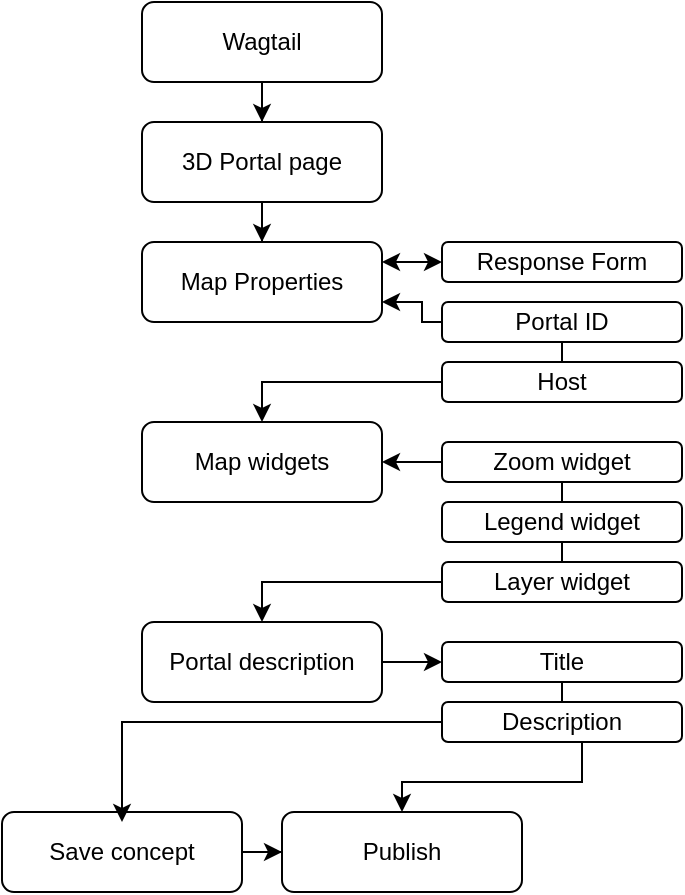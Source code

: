 <mxfile version="24.2.2" type="github">
  <diagram id="C5RBs43oDa-KdzZeNtuy" name="Page-1">
    <mxGraphModel dx="445" dy="548" grid="1" gridSize="10" guides="1" tooltips="1" connect="1" arrows="1" fold="1" page="1" pageScale="1" pageWidth="827" pageHeight="1169" math="0" shadow="0">
      <root>
        <mxCell id="WIyWlLk6GJQsqaUBKTNV-0" />
        <mxCell id="WIyWlLk6GJQsqaUBKTNV-1" parent="WIyWlLk6GJQsqaUBKTNV-0" />
        <mxCell id="PL27ZLF-FzFJ4OKqtE4w-22" style="edgeStyle=orthogonalEdgeStyle;rounded=0;orthogonalLoop=1;jettySize=auto;html=1;entryX=0.5;entryY=0;entryDx=0;entryDy=0;" edge="1" parent="WIyWlLk6GJQsqaUBKTNV-1" source="WIyWlLk6GJQsqaUBKTNV-3" target="PBCL4VLVau04cQTr8EXl-0">
          <mxGeometry relative="1" as="geometry" />
        </mxCell>
        <mxCell id="WIyWlLk6GJQsqaUBKTNV-3" value="Wagtail" style="rounded=1;whiteSpace=wrap;html=1;fontSize=12;glass=0;strokeWidth=1;shadow=0;" parent="WIyWlLk6GJQsqaUBKTNV-1" vertex="1">
          <mxGeometry x="160" y="160" width="120" height="40" as="geometry" />
        </mxCell>
        <mxCell id="PL27ZLF-FzFJ4OKqtE4w-21" style="edgeStyle=orthogonalEdgeStyle;rounded=0;orthogonalLoop=1;jettySize=auto;html=1;entryX=0.5;entryY=0;entryDx=0;entryDy=0;" edge="1" parent="WIyWlLk6GJQsqaUBKTNV-1" source="PBCL4VLVau04cQTr8EXl-0" target="PBCL4VLVau04cQTr8EXl-2">
          <mxGeometry relative="1" as="geometry" />
        </mxCell>
        <mxCell id="PBCL4VLVau04cQTr8EXl-0" value="3D Portal page" style="rounded=1;whiteSpace=wrap;html=1;fontSize=12;glass=0;strokeWidth=1;shadow=0;" parent="WIyWlLk6GJQsqaUBKTNV-1" vertex="1">
          <mxGeometry x="160" y="220" width="120" height="40" as="geometry" />
        </mxCell>
        <mxCell id="PBCL4VLVau04cQTr8EXl-19" style="edgeStyle=orthogonalEdgeStyle;rounded=0;orthogonalLoop=1;jettySize=auto;html=1;entryX=0;entryY=0.5;entryDx=0;entryDy=0;exitX=1;exitY=0.25;exitDx=0;exitDy=0;startArrow=classic;startFill=1;" parent="WIyWlLk6GJQsqaUBKTNV-1" source="PBCL4VLVau04cQTr8EXl-2" target="PBCL4VLVau04cQTr8EXl-6" edge="1">
          <mxGeometry relative="1" as="geometry" />
        </mxCell>
        <mxCell id="PBCL4VLVau04cQTr8EXl-20" style="edgeStyle=orthogonalEdgeStyle;rounded=0;orthogonalLoop=1;jettySize=auto;html=1;exitX=1;exitY=0.75;exitDx=0;exitDy=0;startArrow=classic;startFill=1;endArrow=none;endFill=0;" parent="WIyWlLk6GJQsqaUBKTNV-1" source="PBCL4VLVau04cQTr8EXl-2" target="PBCL4VLVau04cQTr8EXl-4" edge="1">
          <mxGeometry relative="1" as="geometry" />
        </mxCell>
        <mxCell id="PBCL4VLVau04cQTr8EXl-2" value="Map Properties" style="rounded=1;whiteSpace=wrap;html=1;fontSize=12;glass=0;strokeWidth=1;shadow=0;" parent="WIyWlLk6GJQsqaUBKTNV-1" vertex="1">
          <mxGeometry x="160" y="280" width="120" height="40" as="geometry" />
        </mxCell>
        <mxCell id="PBCL4VLVau04cQTr8EXl-17" style="edgeStyle=orthogonalEdgeStyle;rounded=0;orthogonalLoop=1;jettySize=auto;html=1;entryX=0;entryY=0.5;entryDx=0;entryDy=0;endArrow=none;endFill=0;startArrow=classic;startFill=1;" parent="WIyWlLk6GJQsqaUBKTNV-1" source="PBCL4VLVau04cQTr8EXl-3" target="PBCL4VLVau04cQTr8EXl-13" edge="1">
          <mxGeometry relative="1" as="geometry" />
        </mxCell>
        <mxCell id="PBCL4VLVau04cQTr8EXl-3" value="Map widgets" style="rounded=1;whiteSpace=wrap;html=1;fontSize=12;glass=0;strokeWidth=1;shadow=0;" parent="WIyWlLk6GJQsqaUBKTNV-1" vertex="1">
          <mxGeometry x="160" y="370" width="120" height="40" as="geometry" />
        </mxCell>
        <mxCell id="PBCL4VLVau04cQTr8EXl-22" style="edgeStyle=orthogonalEdgeStyle;rounded=0;orthogonalLoop=1;jettySize=auto;html=1;entryX=0.5;entryY=0;entryDx=0;entryDy=0;endArrow=none;endFill=0;" parent="WIyWlLk6GJQsqaUBKTNV-1" source="PBCL4VLVau04cQTr8EXl-4" target="PBCL4VLVau04cQTr8EXl-5" edge="1">
          <mxGeometry relative="1" as="geometry" />
        </mxCell>
        <mxCell id="PBCL4VLVau04cQTr8EXl-4" value="Portal ID" style="rounded=1;whiteSpace=wrap;html=1;fontSize=12;glass=0;strokeWidth=1;shadow=0;" parent="WIyWlLk6GJQsqaUBKTNV-1" vertex="1">
          <mxGeometry x="310" y="310" width="120" height="20" as="geometry" />
        </mxCell>
        <mxCell id="PBCL4VLVau04cQTr8EXl-11" style="edgeStyle=orthogonalEdgeStyle;rounded=0;orthogonalLoop=1;jettySize=auto;html=1;entryX=0.5;entryY=0;entryDx=0;entryDy=0;" parent="WIyWlLk6GJQsqaUBKTNV-1" source="PBCL4VLVau04cQTr8EXl-5" target="PBCL4VLVau04cQTr8EXl-3" edge="1">
          <mxGeometry relative="1" as="geometry" />
        </mxCell>
        <mxCell id="PBCL4VLVau04cQTr8EXl-5" value="Host" style="rounded=1;whiteSpace=wrap;html=1;fontSize=12;glass=0;strokeWidth=1;shadow=0;" parent="WIyWlLk6GJQsqaUBKTNV-1" vertex="1">
          <mxGeometry x="310" y="340" width="120" height="20" as="geometry" />
        </mxCell>
        <mxCell id="PBCL4VLVau04cQTr8EXl-6" value="Response Form" style="rounded=1;whiteSpace=wrap;html=1;fontSize=12;glass=0;strokeWidth=1;shadow=0;" parent="WIyWlLk6GJQsqaUBKTNV-1" vertex="1">
          <mxGeometry x="310" y="280" width="120" height="20" as="geometry" />
        </mxCell>
        <mxCell id="PL27ZLF-FzFJ4OKqtE4w-2" value="" style="edgeStyle=orthogonalEdgeStyle;rounded=0;orthogonalLoop=1;jettySize=auto;html=1;endArrow=none;endFill=0;" edge="1" parent="WIyWlLk6GJQsqaUBKTNV-1" source="PBCL4VLVau04cQTr8EXl-12" target="PBCL4VLVau04cQTr8EXl-14">
          <mxGeometry relative="1" as="geometry" />
        </mxCell>
        <mxCell id="PBCL4VLVau04cQTr8EXl-12" value="Legend widget" style="rounded=1;whiteSpace=wrap;html=1;fontSize=12;glass=0;strokeWidth=1;shadow=0;" parent="WIyWlLk6GJQsqaUBKTNV-1" vertex="1">
          <mxGeometry x="310" y="410" width="120" height="20" as="geometry" />
        </mxCell>
        <mxCell id="PL27ZLF-FzFJ4OKqtE4w-6" style="edgeStyle=orthogonalEdgeStyle;rounded=0;orthogonalLoop=1;jettySize=auto;html=1;entryX=0.5;entryY=0;entryDx=0;entryDy=0;endArrow=none;endFill=0;" edge="1" parent="WIyWlLk6GJQsqaUBKTNV-1" source="PBCL4VLVau04cQTr8EXl-13" target="PBCL4VLVau04cQTr8EXl-12">
          <mxGeometry relative="1" as="geometry">
            <Array as="points">
              <mxPoint x="370" y="410" />
              <mxPoint x="370" y="410" />
            </Array>
          </mxGeometry>
        </mxCell>
        <mxCell id="PBCL4VLVau04cQTr8EXl-13" value="Zoom widget" style="rounded=1;whiteSpace=wrap;html=1;fontSize=12;glass=0;strokeWidth=1;shadow=0;" parent="WIyWlLk6GJQsqaUBKTNV-1" vertex="1">
          <mxGeometry x="310" y="380" width="120" height="20" as="geometry" />
        </mxCell>
        <mxCell id="PL27ZLF-FzFJ4OKqtE4w-3" style="edgeStyle=orthogonalEdgeStyle;rounded=0;orthogonalLoop=1;jettySize=auto;html=1;entryX=0.5;entryY=0;entryDx=0;entryDy=0;" edge="1" parent="WIyWlLk6GJQsqaUBKTNV-1" source="PBCL4VLVau04cQTr8EXl-14" target="PL27ZLF-FzFJ4OKqtE4w-0">
          <mxGeometry relative="1" as="geometry" />
        </mxCell>
        <mxCell id="PBCL4VLVau04cQTr8EXl-14" value="Layer widget" style="rounded=1;whiteSpace=wrap;html=1;fontSize=12;glass=0;strokeWidth=1;shadow=0;" parent="WIyWlLk6GJQsqaUBKTNV-1" vertex="1">
          <mxGeometry x="310" y="440" width="120" height="20" as="geometry" />
        </mxCell>
        <mxCell id="PL27ZLF-FzFJ4OKqtE4w-15" style="edgeStyle=orthogonalEdgeStyle;rounded=0;orthogonalLoop=1;jettySize=auto;html=1;" edge="1" parent="WIyWlLk6GJQsqaUBKTNV-1" source="PL27ZLF-FzFJ4OKqtE4w-0" target="PL27ZLF-FzFJ4OKqtE4w-13">
          <mxGeometry relative="1" as="geometry" />
        </mxCell>
        <mxCell id="PL27ZLF-FzFJ4OKqtE4w-0" value="Portal description" style="rounded=1;whiteSpace=wrap;html=1;fontSize=12;glass=0;strokeWidth=1;shadow=0;" vertex="1" parent="WIyWlLk6GJQsqaUBKTNV-1">
          <mxGeometry x="160" y="470" width="120" height="40" as="geometry" />
        </mxCell>
        <mxCell id="PL27ZLF-FzFJ4OKqtE4w-9" style="edgeStyle=orthogonalEdgeStyle;rounded=0;orthogonalLoop=1;jettySize=auto;html=1;entryX=0;entryY=0.5;entryDx=0;entryDy=0;" edge="1" parent="WIyWlLk6GJQsqaUBKTNV-1" source="PL27ZLF-FzFJ4OKqtE4w-7" target="PL27ZLF-FzFJ4OKqtE4w-8">
          <mxGeometry relative="1" as="geometry" />
        </mxCell>
        <mxCell id="PL27ZLF-FzFJ4OKqtE4w-7" value="Save concept" style="rounded=1;whiteSpace=wrap;html=1;fontSize=12;glass=0;strokeWidth=1;shadow=0;" vertex="1" parent="WIyWlLk6GJQsqaUBKTNV-1">
          <mxGeometry x="90" y="565" width="120" height="40" as="geometry" />
        </mxCell>
        <mxCell id="PL27ZLF-FzFJ4OKqtE4w-8" value="Publish" style="rounded=1;whiteSpace=wrap;html=1;fontSize=12;glass=0;strokeWidth=1;shadow=0;" vertex="1" parent="WIyWlLk6GJQsqaUBKTNV-1">
          <mxGeometry x="230" y="565" width="120" height="40" as="geometry" />
        </mxCell>
        <mxCell id="PL27ZLF-FzFJ4OKqtE4w-17" style="edgeStyle=orthogonalEdgeStyle;rounded=0;orthogonalLoop=1;jettySize=auto;html=1;entryX=0.5;entryY=0;entryDx=0;entryDy=0;endArrow=none;endFill=0;" edge="1" parent="WIyWlLk6GJQsqaUBKTNV-1" source="PL27ZLF-FzFJ4OKqtE4w-13" target="PL27ZLF-FzFJ4OKqtE4w-14">
          <mxGeometry relative="1" as="geometry" />
        </mxCell>
        <mxCell id="PL27ZLF-FzFJ4OKqtE4w-13" value="Title" style="rounded=1;whiteSpace=wrap;html=1;fontSize=12;glass=0;strokeWidth=1;shadow=0;" vertex="1" parent="WIyWlLk6GJQsqaUBKTNV-1">
          <mxGeometry x="310" y="480" width="120" height="20" as="geometry" />
        </mxCell>
        <mxCell id="PL27ZLF-FzFJ4OKqtE4w-20" style="edgeStyle=orthogonalEdgeStyle;rounded=0;orthogonalLoop=1;jettySize=auto;html=1;" edge="1" parent="WIyWlLk6GJQsqaUBKTNV-1" source="PL27ZLF-FzFJ4OKqtE4w-14" target="PL27ZLF-FzFJ4OKqtE4w-8">
          <mxGeometry relative="1" as="geometry">
            <Array as="points">
              <mxPoint x="380" y="550" />
              <mxPoint x="290" y="550" />
            </Array>
          </mxGeometry>
        </mxCell>
        <mxCell id="PL27ZLF-FzFJ4OKqtE4w-14" value="Description" style="rounded=1;whiteSpace=wrap;html=1;fontSize=12;glass=0;strokeWidth=1;shadow=0;" vertex="1" parent="WIyWlLk6GJQsqaUBKTNV-1">
          <mxGeometry x="310" y="510" width="120" height="20" as="geometry" />
        </mxCell>
        <mxCell id="PL27ZLF-FzFJ4OKqtE4w-19" style="edgeStyle=orthogonalEdgeStyle;rounded=0;orthogonalLoop=1;jettySize=auto;html=1;entryX=0.5;entryY=0.125;entryDx=0;entryDy=0;entryPerimeter=0;" edge="1" parent="WIyWlLk6GJQsqaUBKTNV-1" source="PL27ZLF-FzFJ4OKqtE4w-14" target="PL27ZLF-FzFJ4OKqtE4w-7">
          <mxGeometry relative="1" as="geometry" />
        </mxCell>
      </root>
    </mxGraphModel>
  </diagram>
</mxfile>
